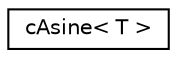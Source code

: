 digraph G
{
  edge [fontname="Helvetica",fontsize="10",labelfontname="Helvetica",labelfontsize="10"];
  node [fontname="Helvetica",fontsize="10",shape=record];
  rankdir="LR";
  Node1 [label="cAsine\< T \>",height=0.2,width=0.4,color="black", fillcolor="white", style="filled",URL="$classcAsine.html"];
}

